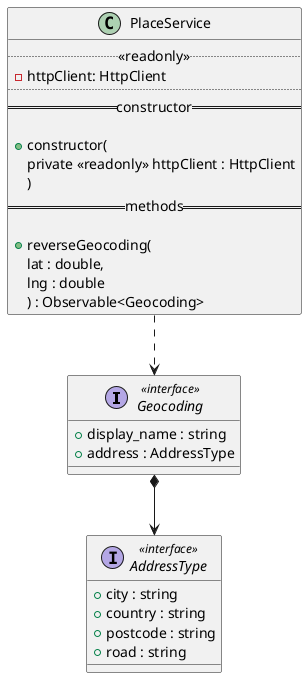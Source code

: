 @startuml PlaceService

interface Geocoding <<interface>> {
  + display_name : string
  + address : AddressType
}

interface AddressType <<interface>> {
  + city : string
  + country : string
  + postcode : string
  + road : string
}

class PlaceService {
  ..<<readonly>>..
  - httpClient: HttpClient
  ....
  == constructor ==

  + constructor(
    private <<readonly>> httpClient : HttpClient
    )
  == methods ==

  + reverseGeocoding(
    lat : double,
    lng : double
    ) : Observable<Geocoding>
}

Geocoding *--> AddressType
PlaceService ..> Geocoding
@enduml
